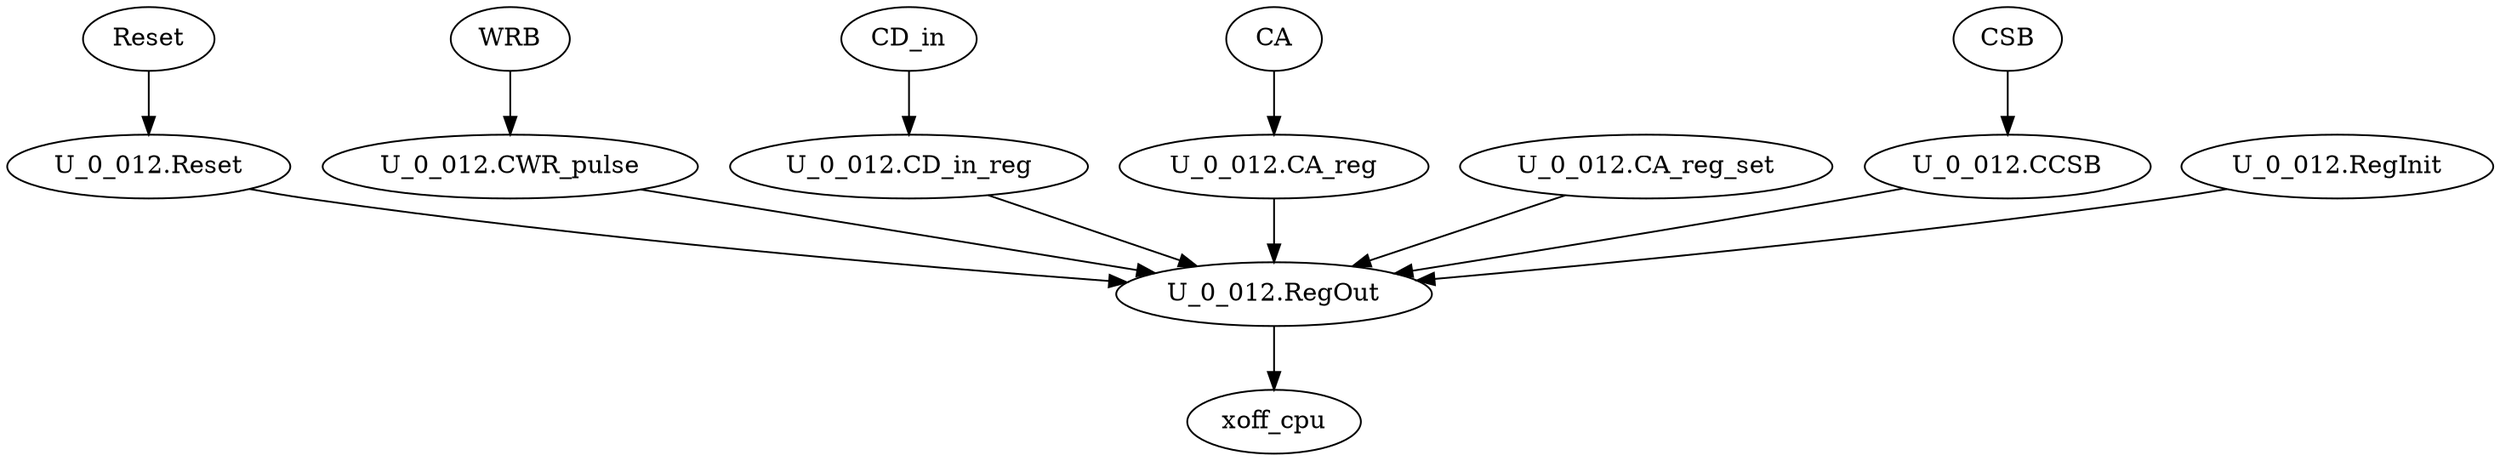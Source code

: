 strict digraph "" {
	xoff_cpu	 [complexity=0,
		importance=0.00571852560641,
		rank=0.0];
	Reset	 [complexity=1,
		importance=0.0308170945521,
		rank=0.0308170945521];
	"U_0_012.Reset"	 [complexity=1,
		importance=0.029063591725,
		rank=0.029063591725];
	Reset -> "U_0_012.Reset";
	WRB	 [complexity=4,
		importance=0.0171685902472,
		rank=0.00429214756179];
	"U_0_012.CWR_pulse"	 [complexity=4,
		importance=0.01541508742,
		rank=0.00385377185501];
	WRB -> "U_0_012.CWR_pulse";
	CD_in	 [complexity=2,
		importance=0.0171830953522,
		rank=0.00859154767611];
	"U_0_012.CD_in_reg"	 [complexity=2,
		importance=0.0154295925251,
		rank=0.00771479626255];
	CD_in -> "U_0_012.CD_in_reg";
	"U_0_012.RegOut"	 [complexity=0,
		importance=0.0136486911662,
		rank=0.0];
	"U_0_012.CD_in_reg" -> "U_0_012.RegOut";
	CA	 [complexity=4,
		importance=0.0171685902472,
		rank=0.00429214756179];
	"U_0_012.CA_reg"	 [complexity=4,
		importance=0.01541508742,
		rank=0.00385377185501];
	CA -> "U_0_012.CA_reg";
	"U_0_012.CA_reg_set"	 [complexity=4,
		importance=0.0154021939933,
		rank=0.00385054849833];
	"U_0_012.CA_reg_set" -> "U_0_012.RegOut";
	CSB	 [complexity=4,
		importance=0.0171685902472,
		rank=0.00429214756179];
	"U_0_012.CCSB"	 [complexity=4,
		importance=0.01541508742,
		rank=0.00385377185501];
	CSB -> "U_0_012.CCSB";
	"U_0_012.CWR_pulse" -> "U_0_012.RegOut";
	"U_0_012.RegOut" -> xoff_cpu;
	"U_0_012.Reset" -> "U_0_012.RegOut";
	"U_0_012.RegInit"	 [complexity=2,
		importance=0.0154021939933,
		rank=0.00770109699667];
	"U_0_012.RegInit" -> "U_0_012.RegOut";
	"U_0_012.CA_reg" -> "U_0_012.RegOut";
	"U_0_012.CCSB" -> "U_0_012.RegOut";
}

